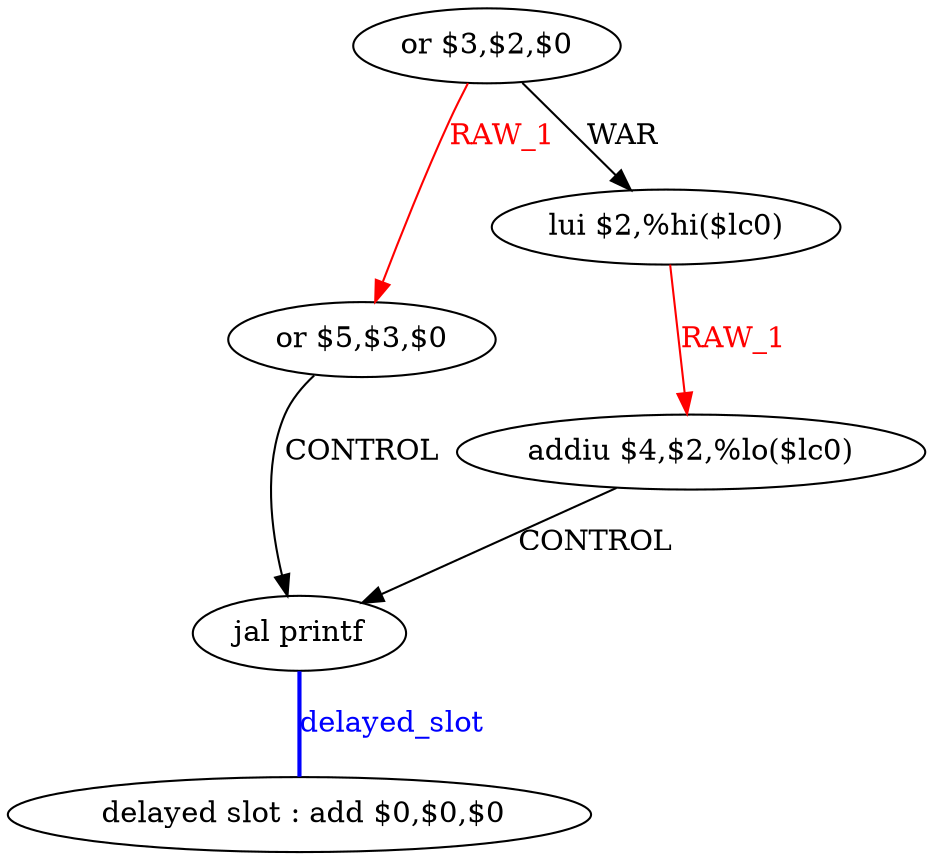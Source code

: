 digraph G1 {
node [shape = ellipse];
i5 [label = " delayed slot : add $0,$0,$0"] ;
i4 ->  i5 [style = bold, dir= none, fontcolor = blue, color = blue, label= "delayed_slot"];
i4 [label = "jal printf"] ;
i0 [label = "or $3,$2,$0"] ;
i0 ->  i3 [color = red, fontcolor = red, label= "RAW_1"];
i0 ->  i1 [label= "WAR"];
i3 [label = "or $5,$3,$0"] ;
i3 ->  i4 [label= "CONTROL"];
i1 [label = "lui $2,%hi($lc0)"] ;
i1 ->  i2 [color = red, fontcolor = red, label= "RAW_1"];
i2 [label = "addiu $4,$2,%lo($lc0)"] ;
i2 ->  i4 [label= "CONTROL"];
}
